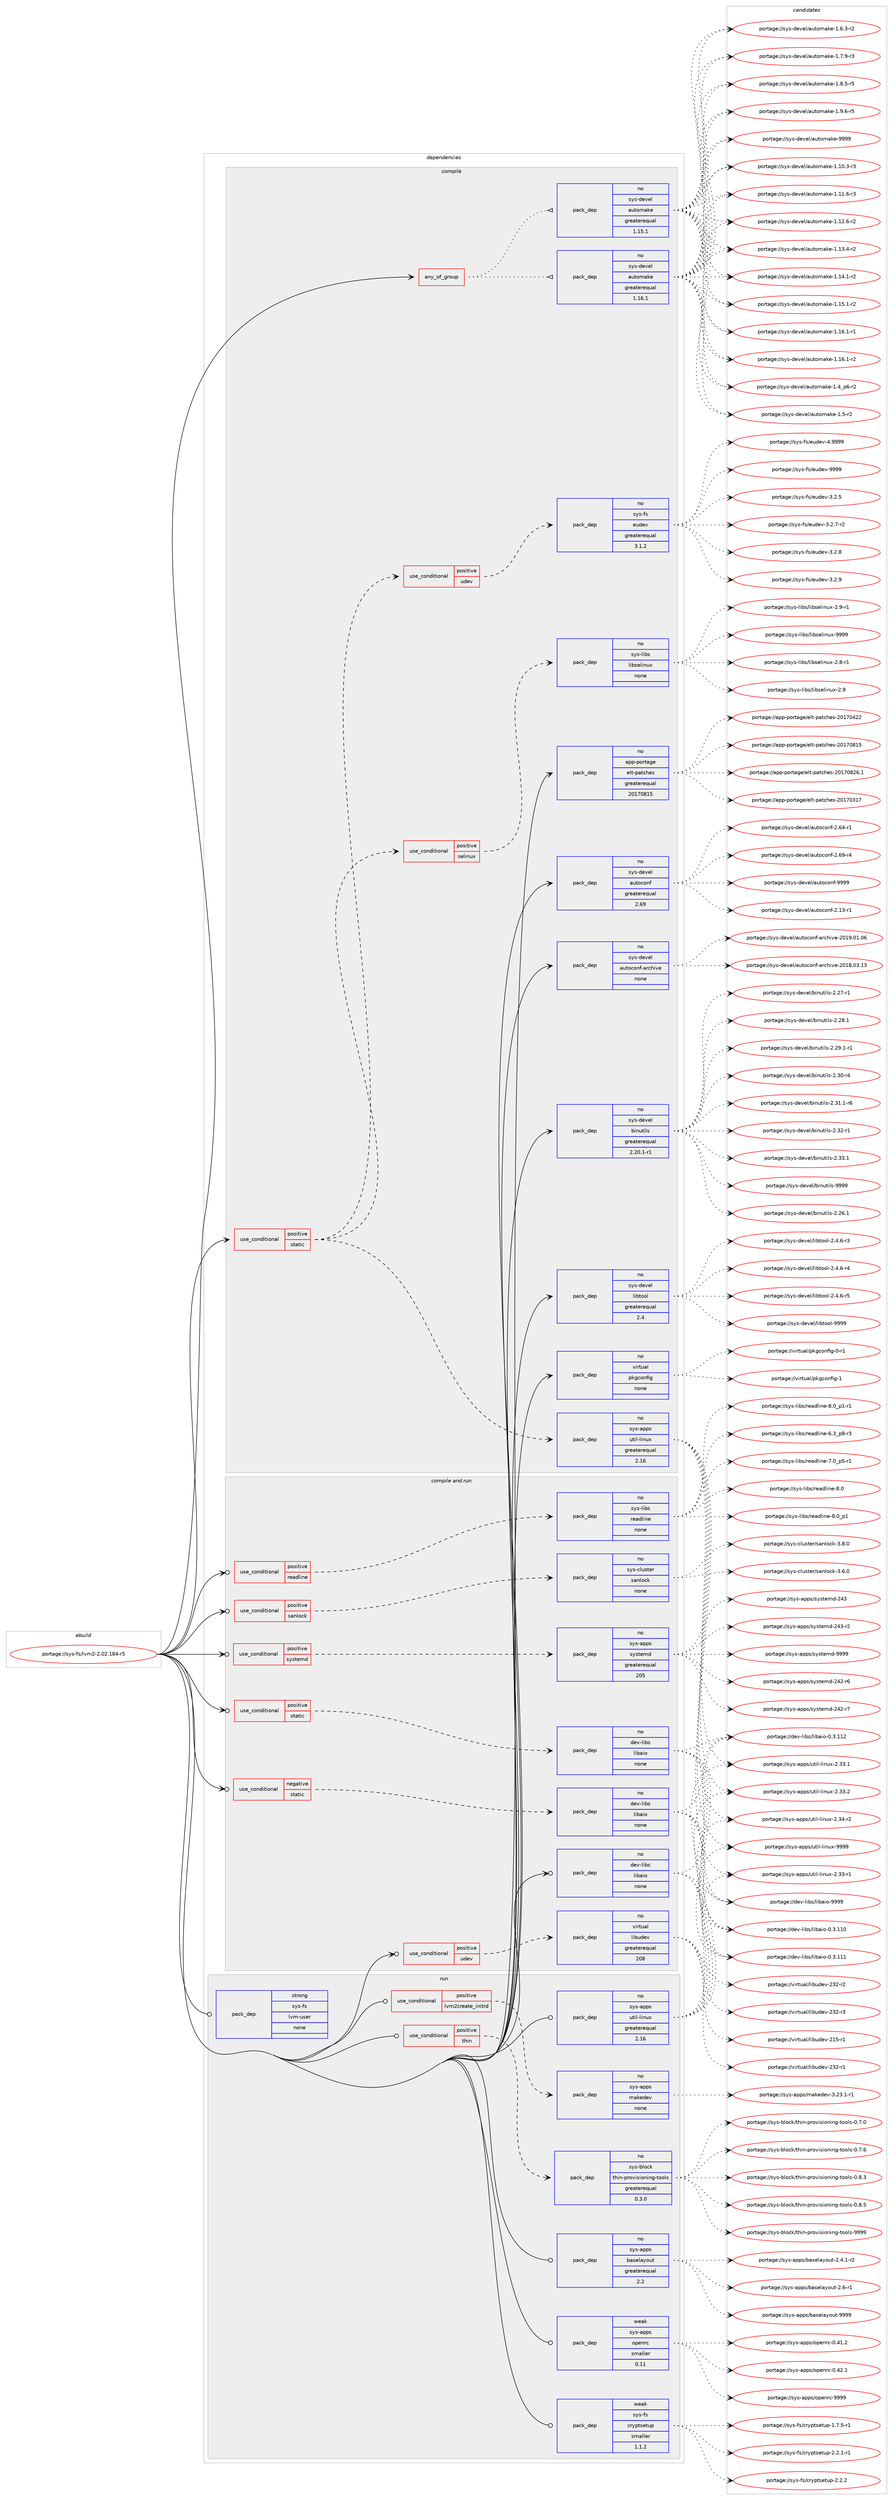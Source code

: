 digraph prolog {

# *************
# Graph options
# *************

newrank=true;
concentrate=true;
compound=true;
graph [rankdir=LR,fontname=Helvetica,fontsize=10,ranksep=1.5];#, ranksep=2.5, nodesep=0.2];
edge  [arrowhead=vee];
node  [fontname=Helvetica,fontsize=10];

# **********
# The ebuild
# **********

subgraph cluster_leftcol {
color=gray;
rank=same;
label=<<i>ebuild</i>>;
id [label="portage://sys-fs/lvm2-2.02.184-r5", color=red, width=4, href="../sys-fs/lvm2-2.02.184-r5.svg"];
}

# ****************
# The dependencies
# ****************

subgraph cluster_midcol {
color=gray;
label=<<i>dependencies</i>>;
subgraph cluster_compile {
fillcolor="#eeeeee";
style=filled;
label=<<i>compile</i>>;
subgraph any6903 {
dependency425785 [label=<<TABLE BORDER="0" CELLBORDER="1" CELLSPACING="0" CELLPADDING="4"><TR><TD CELLPADDING="10">any_of_group</TD></TR></TABLE>>, shape=none, color=red];subgraph pack315612 {
dependency425786 [label=<<TABLE BORDER="0" CELLBORDER="1" CELLSPACING="0" CELLPADDING="4" WIDTH="220"><TR><TD ROWSPAN="6" CELLPADDING="30">pack_dep</TD></TR><TR><TD WIDTH="110">no</TD></TR><TR><TD>sys-devel</TD></TR><TR><TD>automake</TD></TR><TR><TD>greaterequal</TD></TR><TR><TD>1.16.1</TD></TR></TABLE>>, shape=none, color=blue];
}
dependency425785:e -> dependency425786:w [weight=20,style="dotted",arrowhead="oinv"];
subgraph pack315613 {
dependency425787 [label=<<TABLE BORDER="0" CELLBORDER="1" CELLSPACING="0" CELLPADDING="4" WIDTH="220"><TR><TD ROWSPAN="6" CELLPADDING="30">pack_dep</TD></TR><TR><TD WIDTH="110">no</TD></TR><TR><TD>sys-devel</TD></TR><TR><TD>automake</TD></TR><TR><TD>greaterequal</TD></TR><TR><TD>1.15.1</TD></TR></TABLE>>, shape=none, color=blue];
}
dependency425785:e -> dependency425787:w [weight=20,style="dotted",arrowhead="oinv"];
}
id:e -> dependency425785:w [weight=20,style="solid",arrowhead="vee"];
subgraph cond103032 {
dependency425788 [label=<<TABLE BORDER="0" CELLBORDER="1" CELLSPACING="0" CELLPADDING="4"><TR><TD ROWSPAN="3" CELLPADDING="10">use_conditional</TD></TR><TR><TD>positive</TD></TR><TR><TD>static</TD></TR></TABLE>>, shape=none, color=red];
subgraph cond103033 {
dependency425789 [label=<<TABLE BORDER="0" CELLBORDER="1" CELLSPACING="0" CELLPADDING="4"><TR><TD ROWSPAN="3" CELLPADDING="10">use_conditional</TD></TR><TR><TD>positive</TD></TR><TR><TD>selinux</TD></TR></TABLE>>, shape=none, color=red];
subgraph pack315614 {
dependency425790 [label=<<TABLE BORDER="0" CELLBORDER="1" CELLSPACING="0" CELLPADDING="4" WIDTH="220"><TR><TD ROWSPAN="6" CELLPADDING="30">pack_dep</TD></TR><TR><TD WIDTH="110">no</TD></TR><TR><TD>sys-libs</TD></TR><TR><TD>libselinux</TD></TR><TR><TD>none</TD></TR><TR><TD></TD></TR></TABLE>>, shape=none, color=blue];
}
dependency425789:e -> dependency425790:w [weight=20,style="dashed",arrowhead="vee"];
}
dependency425788:e -> dependency425789:w [weight=20,style="dashed",arrowhead="vee"];
subgraph cond103034 {
dependency425791 [label=<<TABLE BORDER="0" CELLBORDER="1" CELLSPACING="0" CELLPADDING="4"><TR><TD ROWSPAN="3" CELLPADDING="10">use_conditional</TD></TR><TR><TD>positive</TD></TR><TR><TD>udev</TD></TR></TABLE>>, shape=none, color=red];
subgraph pack315615 {
dependency425792 [label=<<TABLE BORDER="0" CELLBORDER="1" CELLSPACING="0" CELLPADDING="4" WIDTH="220"><TR><TD ROWSPAN="6" CELLPADDING="30">pack_dep</TD></TR><TR><TD WIDTH="110">no</TD></TR><TR><TD>sys-fs</TD></TR><TR><TD>eudev</TD></TR><TR><TD>greaterequal</TD></TR><TR><TD>3.1.2</TD></TR></TABLE>>, shape=none, color=blue];
}
dependency425791:e -> dependency425792:w [weight=20,style="dashed",arrowhead="vee"];
}
dependency425788:e -> dependency425791:w [weight=20,style="dashed",arrowhead="vee"];
subgraph pack315616 {
dependency425793 [label=<<TABLE BORDER="0" CELLBORDER="1" CELLSPACING="0" CELLPADDING="4" WIDTH="220"><TR><TD ROWSPAN="6" CELLPADDING="30">pack_dep</TD></TR><TR><TD WIDTH="110">no</TD></TR><TR><TD>sys-apps</TD></TR><TR><TD>util-linux</TD></TR><TR><TD>greaterequal</TD></TR><TR><TD>2.16</TD></TR></TABLE>>, shape=none, color=blue];
}
dependency425788:e -> dependency425793:w [weight=20,style="dashed",arrowhead="vee"];
}
id:e -> dependency425788:w [weight=20,style="solid",arrowhead="vee"];
subgraph pack315617 {
dependency425794 [label=<<TABLE BORDER="0" CELLBORDER="1" CELLSPACING="0" CELLPADDING="4" WIDTH="220"><TR><TD ROWSPAN="6" CELLPADDING="30">pack_dep</TD></TR><TR><TD WIDTH="110">no</TD></TR><TR><TD>app-portage</TD></TR><TR><TD>elt-patches</TD></TR><TR><TD>greaterequal</TD></TR><TR><TD>20170815</TD></TR></TABLE>>, shape=none, color=blue];
}
id:e -> dependency425794:w [weight=20,style="solid",arrowhead="vee"];
subgraph pack315618 {
dependency425795 [label=<<TABLE BORDER="0" CELLBORDER="1" CELLSPACING="0" CELLPADDING="4" WIDTH="220"><TR><TD ROWSPAN="6" CELLPADDING="30">pack_dep</TD></TR><TR><TD WIDTH="110">no</TD></TR><TR><TD>sys-devel</TD></TR><TR><TD>autoconf</TD></TR><TR><TD>greaterequal</TD></TR><TR><TD>2.69</TD></TR></TABLE>>, shape=none, color=blue];
}
id:e -> dependency425795:w [weight=20,style="solid",arrowhead="vee"];
subgraph pack315619 {
dependency425796 [label=<<TABLE BORDER="0" CELLBORDER="1" CELLSPACING="0" CELLPADDING="4" WIDTH="220"><TR><TD ROWSPAN="6" CELLPADDING="30">pack_dep</TD></TR><TR><TD WIDTH="110">no</TD></TR><TR><TD>sys-devel</TD></TR><TR><TD>autoconf-archive</TD></TR><TR><TD>none</TD></TR><TR><TD></TD></TR></TABLE>>, shape=none, color=blue];
}
id:e -> dependency425796:w [weight=20,style="solid",arrowhead="vee"];
subgraph pack315620 {
dependency425797 [label=<<TABLE BORDER="0" CELLBORDER="1" CELLSPACING="0" CELLPADDING="4" WIDTH="220"><TR><TD ROWSPAN="6" CELLPADDING="30">pack_dep</TD></TR><TR><TD WIDTH="110">no</TD></TR><TR><TD>sys-devel</TD></TR><TR><TD>binutils</TD></TR><TR><TD>greaterequal</TD></TR><TR><TD>2.20.1-r1</TD></TR></TABLE>>, shape=none, color=blue];
}
id:e -> dependency425797:w [weight=20,style="solid",arrowhead="vee"];
subgraph pack315621 {
dependency425798 [label=<<TABLE BORDER="0" CELLBORDER="1" CELLSPACING="0" CELLPADDING="4" WIDTH="220"><TR><TD ROWSPAN="6" CELLPADDING="30">pack_dep</TD></TR><TR><TD WIDTH="110">no</TD></TR><TR><TD>sys-devel</TD></TR><TR><TD>libtool</TD></TR><TR><TD>greaterequal</TD></TR><TR><TD>2.4</TD></TR></TABLE>>, shape=none, color=blue];
}
id:e -> dependency425798:w [weight=20,style="solid",arrowhead="vee"];
subgraph pack315622 {
dependency425799 [label=<<TABLE BORDER="0" CELLBORDER="1" CELLSPACING="0" CELLPADDING="4" WIDTH="220"><TR><TD ROWSPAN="6" CELLPADDING="30">pack_dep</TD></TR><TR><TD WIDTH="110">no</TD></TR><TR><TD>virtual</TD></TR><TR><TD>pkgconfig</TD></TR><TR><TD>none</TD></TR><TR><TD></TD></TR></TABLE>>, shape=none, color=blue];
}
id:e -> dependency425799:w [weight=20,style="solid",arrowhead="vee"];
}
subgraph cluster_compileandrun {
fillcolor="#eeeeee";
style=filled;
label=<<i>compile and run</i>>;
subgraph cond103035 {
dependency425800 [label=<<TABLE BORDER="0" CELLBORDER="1" CELLSPACING="0" CELLPADDING="4"><TR><TD ROWSPAN="3" CELLPADDING="10">use_conditional</TD></TR><TR><TD>negative</TD></TR><TR><TD>static</TD></TR></TABLE>>, shape=none, color=red];
subgraph pack315623 {
dependency425801 [label=<<TABLE BORDER="0" CELLBORDER="1" CELLSPACING="0" CELLPADDING="4" WIDTH="220"><TR><TD ROWSPAN="6" CELLPADDING="30">pack_dep</TD></TR><TR><TD WIDTH="110">no</TD></TR><TR><TD>dev-libs</TD></TR><TR><TD>libaio</TD></TR><TR><TD>none</TD></TR><TR><TD></TD></TR></TABLE>>, shape=none, color=blue];
}
dependency425800:e -> dependency425801:w [weight=20,style="dashed",arrowhead="vee"];
}
id:e -> dependency425800:w [weight=20,style="solid",arrowhead="odotvee"];
subgraph cond103036 {
dependency425802 [label=<<TABLE BORDER="0" CELLBORDER="1" CELLSPACING="0" CELLPADDING="4"><TR><TD ROWSPAN="3" CELLPADDING="10">use_conditional</TD></TR><TR><TD>positive</TD></TR><TR><TD>readline</TD></TR></TABLE>>, shape=none, color=red];
subgraph pack315624 {
dependency425803 [label=<<TABLE BORDER="0" CELLBORDER="1" CELLSPACING="0" CELLPADDING="4" WIDTH="220"><TR><TD ROWSPAN="6" CELLPADDING="30">pack_dep</TD></TR><TR><TD WIDTH="110">no</TD></TR><TR><TD>sys-libs</TD></TR><TR><TD>readline</TD></TR><TR><TD>none</TD></TR><TR><TD></TD></TR></TABLE>>, shape=none, color=blue];
}
dependency425802:e -> dependency425803:w [weight=20,style="dashed",arrowhead="vee"];
}
id:e -> dependency425802:w [weight=20,style="solid",arrowhead="odotvee"];
subgraph cond103037 {
dependency425804 [label=<<TABLE BORDER="0" CELLBORDER="1" CELLSPACING="0" CELLPADDING="4"><TR><TD ROWSPAN="3" CELLPADDING="10">use_conditional</TD></TR><TR><TD>positive</TD></TR><TR><TD>sanlock</TD></TR></TABLE>>, shape=none, color=red];
subgraph pack315625 {
dependency425805 [label=<<TABLE BORDER="0" CELLBORDER="1" CELLSPACING="0" CELLPADDING="4" WIDTH="220"><TR><TD ROWSPAN="6" CELLPADDING="30">pack_dep</TD></TR><TR><TD WIDTH="110">no</TD></TR><TR><TD>sys-cluster</TD></TR><TR><TD>sanlock</TD></TR><TR><TD>none</TD></TR><TR><TD></TD></TR></TABLE>>, shape=none, color=blue];
}
dependency425804:e -> dependency425805:w [weight=20,style="dashed",arrowhead="vee"];
}
id:e -> dependency425804:w [weight=20,style="solid",arrowhead="odotvee"];
subgraph cond103038 {
dependency425806 [label=<<TABLE BORDER="0" CELLBORDER="1" CELLSPACING="0" CELLPADDING="4"><TR><TD ROWSPAN="3" CELLPADDING="10">use_conditional</TD></TR><TR><TD>positive</TD></TR><TR><TD>static</TD></TR></TABLE>>, shape=none, color=red];
subgraph pack315626 {
dependency425807 [label=<<TABLE BORDER="0" CELLBORDER="1" CELLSPACING="0" CELLPADDING="4" WIDTH="220"><TR><TD ROWSPAN="6" CELLPADDING="30">pack_dep</TD></TR><TR><TD WIDTH="110">no</TD></TR><TR><TD>dev-libs</TD></TR><TR><TD>libaio</TD></TR><TR><TD>none</TD></TR><TR><TD></TD></TR></TABLE>>, shape=none, color=blue];
}
dependency425806:e -> dependency425807:w [weight=20,style="dashed",arrowhead="vee"];
}
id:e -> dependency425806:w [weight=20,style="solid",arrowhead="odotvee"];
subgraph cond103039 {
dependency425808 [label=<<TABLE BORDER="0" CELLBORDER="1" CELLSPACING="0" CELLPADDING="4"><TR><TD ROWSPAN="3" CELLPADDING="10">use_conditional</TD></TR><TR><TD>positive</TD></TR><TR><TD>systemd</TD></TR></TABLE>>, shape=none, color=red];
subgraph pack315627 {
dependency425809 [label=<<TABLE BORDER="0" CELLBORDER="1" CELLSPACING="0" CELLPADDING="4" WIDTH="220"><TR><TD ROWSPAN="6" CELLPADDING="30">pack_dep</TD></TR><TR><TD WIDTH="110">no</TD></TR><TR><TD>sys-apps</TD></TR><TR><TD>systemd</TD></TR><TR><TD>greaterequal</TD></TR><TR><TD>205</TD></TR></TABLE>>, shape=none, color=blue];
}
dependency425808:e -> dependency425809:w [weight=20,style="dashed",arrowhead="vee"];
}
id:e -> dependency425808:w [weight=20,style="solid",arrowhead="odotvee"];
subgraph cond103040 {
dependency425810 [label=<<TABLE BORDER="0" CELLBORDER="1" CELLSPACING="0" CELLPADDING="4"><TR><TD ROWSPAN="3" CELLPADDING="10">use_conditional</TD></TR><TR><TD>positive</TD></TR><TR><TD>udev</TD></TR></TABLE>>, shape=none, color=red];
subgraph pack315628 {
dependency425811 [label=<<TABLE BORDER="0" CELLBORDER="1" CELLSPACING="0" CELLPADDING="4" WIDTH="220"><TR><TD ROWSPAN="6" CELLPADDING="30">pack_dep</TD></TR><TR><TD WIDTH="110">no</TD></TR><TR><TD>virtual</TD></TR><TR><TD>libudev</TD></TR><TR><TD>greaterequal</TD></TR><TR><TD>208</TD></TR></TABLE>>, shape=none, color=blue];
}
dependency425810:e -> dependency425811:w [weight=20,style="dashed",arrowhead="vee"];
}
id:e -> dependency425810:w [weight=20,style="solid",arrowhead="odotvee"];
subgraph pack315629 {
dependency425812 [label=<<TABLE BORDER="0" CELLBORDER="1" CELLSPACING="0" CELLPADDING="4" WIDTH="220"><TR><TD ROWSPAN="6" CELLPADDING="30">pack_dep</TD></TR><TR><TD WIDTH="110">no</TD></TR><TR><TD>dev-libs</TD></TR><TR><TD>libaio</TD></TR><TR><TD>none</TD></TR><TR><TD></TD></TR></TABLE>>, shape=none, color=blue];
}
id:e -> dependency425812:w [weight=20,style="solid",arrowhead="odotvee"];
}
subgraph cluster_run {
fillcolor="#eeeeee";
style=filled;
label=<<i>run</i>>;
subgraph cond103041 {
dependency425813 [label=<<TABLE BORDER="0" CELLBORDER="1" CELLSPACING="0" CELLPADDING="4"><TR><TD ROWSPAN="3" CELLPADDING="10">use_conditional</TD></TR><TR><TD>positive</TD></TR><TR><TD>lvm2create_initrd</TD></TR></TABLE>>, shape=none, color=red];
subgraph pack315630 {
dependency425814 [label=<<TABLE BORDER="0" CELLBORDER="1" CELLSPACING="0" CELLPADDING="4" WIDTH="220"><TR><TD ROWSPAN="6" CELLPADDING="30">pack_dep</TD></TR><TR><TD WIDTH="110">no</TD></TR><TR><TD>sys-apps</TD></TR><TR><TD>makedev</TD></TR><TR><TD>none</TD></TR><TR><TD></TD></TR></TABLE>>, shape=none, color=blue];
}
dependency425813:e -> dependency425814:w [weight=20,style="dashed",arrowhead="vee"];
}
id:e -> dependency425813:w [weight=20,style="solid",arrowhead="odot"];
subgraph cond103042 {
dependency425815 [label=<<TABLE BORDER="0" CELLBORDER="1" CELLSPACING="0" CELLPADDING="4"><TR><TD ROWSPAN="3" CELLPADDING="10">use_conditional</TD></TR><TR><TD>positive</TD></TR><TR><TD>thin</TD></TR></TABLE>>, shape=none, color=red];
subgraph pack315631 {
dependency425816 [label=<<TABLE BORDER="0" CELLBORDER="1" CELLSPACING="0" CELLPADDING="4" WIDTH="220"><TR><TD ROWSPAN="6" CELLPADDING="30">pack_dep</TD></TR><TR><TD WIDTH="110">no</TD></TR><TR><TD>sys-block</TD></TR><TR><TD>thin-provisioning-tools</TD></TR><TR><TD>greaterequal</TD></TR><TR><TD>0.3.0</TD></TR></TABLE>>, shape=none, color=blue];
}
dependency425815:e -> dependency425816:w [weight=20,style="dashed",arrowhead="vee"];
}
id:e -> dependency425815:w [weight=20,style="solid",arrowhead="odot"];
subgraph pack315632 {
dependency425817 [label=<<TABLE BORDER="0" CELLBORDER="1" CELLSPACING="0" CELLPADDING="4" WIDTH="220"><TR><TD ROWSPAN="6" CELLPADDING="30">pack_dep</TD></TR><TR><TD WIDTH="110">no</TD></TR><TR><TD>sys-apps</TD></TR><TR><TD>baselayout</TD></TR><TR><TD>greaterequal</TD></TR><TR><TD>2.2</TD></TR></TABLE>>, shape=none, color=blue];
}
id:e -> dependency425817:w [weight=20,style="solid",arrowhead="odot"];
subgraph pack315633 {
dependency425818 [label=<<TABLE BORDER="0" CELLBORDER="1" CELLSPACING="0" CELLPADDING="4" WIDTH="220"><TR><TD ROWSPAN="6" CELLPADDING="30">pack_dep</TD></TR><TR><TD WIDTH="110">no</TD></TR><TR><TD>sys-apps</TD></TR><TR><TD>util-linux</TD></TR><TR><TD>greaterequal</TD></TR><TR><TD>2.16</TD></TR></TABLE>>, shape=none, color=blue];
}
id:e -> dependency425818:w [weight=20,style="solid",arrowhead="odot"];
subgraph pack315634 {
dependency425819 [label=<<TABLE BORDER="0" CELLBORDER="1" CELLSPACING="0" CELLPADDING="4" WIDTH="220"><TR><TD ROWSPAN="6" CELLPADDING="30">pack_dep</TD></TR><TR><TD WIDTH="110">strong</TD></TR><TR><TD>sys-fs</TD></TR><TR><TD>lvm-user</TD></TR><TR><TD>none</TD></TR><TR><TD></TD></TR></TABLE>>, shape=none, color=blue];
}
id:e -> dependency425819:w [weight=20,style="solid",arrowhead="odot"];
subgraph pack315635 {
dependency425820 [label=<<TABLE BORDER="0" CELLBORDER="1" CELLSPACING="0" CELLPADDING="4" WIDTH="220"><TR><TD ROWSPAN="6" CELLPADDING="30">pack_dep</TD></TR><TR><TD WIDTH="110">weak</TD></TR><TR><TD>sys-apps</TD></TR><TR><TD>openrc</TD></TR><TR><TD>smaller</TD></TR><TR><TD>0.11</TD></TR></TABLE>>, shape=none, color=blue];
}
id:e -> dependency425820:w [weight=20,style="solid",arrowhead="odot"];
subgraph pack315636 {
dependency425821 [label=<<TABLE BORDER="0" CELLBORDER="1" CELLSPACING="0" CELLPADDING="4" WIDTH="220"><TR><TD ROWSPAN="6" CELLPADDING="30">pack_dep</TD></TR><TR><TD WIDTH="110">weak</TD></TR><TR><TD>sys-fs</TD></TR><TR><TD>cryptsetup</TD></TR><TR><TD>smaller</TD></TR><TR><TD>1.1.2</TD></TR></TABLE>>, shape=none, color=blue];
}
id:e -> dependency425821:w [weight=20,style="solid",arrowhead="odot"];
}
}

# **************
# The candidates
# **************

subgraph cluster_choices {
rank=same;
color=gray;
label=<<i>candidates</i>>;

subgraph choice315612 {
color=black;
nodesep=1;
choiceportage11512111545100101118101108479711711611110997107101454946494846514511451 [label="portage://sys-devel/automake-1.10.3-r3", color=red, width=4,href="../sys-devel/automake-1.10.3-r3.svg"];
choiceportage11512111545100101118101108479711711611110997107101454946494946544511451 [label="portage://sys-devel/automake-1.11.6-r3", color=red, width=4,href="../sys-devel/automake-1.11.6-r3.svg"];
choiceportage11512111545100101118101108479711711611110997107101454946495046544511450 [label="portage://sys-devel/automake-1.12.6-r2", color=red, width=4,href="../sys-devel/automake-1.12.6-r2.svg"];
choiceportage11512111545100101118101108479711711611110997107101454946495146524511450 [label="portage://sys-devel/automake-1.13.4-r2", color=red, width=4,href="../sys-devel/automake-1.13.4-r2.svg"];
choiceportage11512111545100101118101108479711711611110997107101454946495246494511450 [label="portage://sys-devel/automake-1.14.1-r2", color=red, width=4,href="../sys-devel/automake-1.14.1-r2.svg"];
choiceportage11512111545100101118101108479711711611110997107101454946495346494511450 [label="portage://sys-devel/automake-1.15.1-r2", color=red, width=4,href="../sys-devel/automake-1.15.1-r2.svg"];
choiceportage11512111545100101118101108479711711611110997107101454946495446494511449 [label="portage://sys-devel/automake-1.16.1-r1", color=red, width=4,href="../sys-devel/automake-1.16.1-r1.svg"];
choiceportage11512111545100101118101108479711711611110997107101454946495446494511450 [label="portage://sys-devel/automake-1.16.1-r2", color=red, width=4,href="../sys-devel/automake-1.16.1-r2.svg"];
choiceportage115121115451001011181011084797117116111109971071014549465295112544511450 [label="portage://sys-devel/automake-1.4_p6-r2", color=red, width=4,href="../sys-devel/automake-1.4_p6-r2.svg"];
choiceportage11512111545100101118101108479711711611110997107101454946534511450 [label="portage://sys-devel/automake-1.5-r2", color=red, width=4,href="../sys-devel/automake-1.5-r2.svg"];
choiceportage115121115451001011181011084797117116111109971071014549465446514511450 [label="portage://sys-devel/automake-1.6.3-r2", color=red, width=4,href="../sys-devel/automake-1.6.3-r2.svg"];
choiceportage115121115451001011181011084797117116111109971071014549465546574511451 [label="portage://sys-devel/automake-1.7.9-r3", color=red, width=4,href="../sys-devel/automake-1.7.9-r3.svg"];
choiceportage115121115451001011181011084797117116111109971071014549465646534511453 [label="portage://sys-devel/automake-1.8.5-r5", color=red, width=4,href="../sys-devel/automake-1.8.5-r5.svg"];
choiceportage115121115451001011181011084797117116111109971071014549465746544511453 [label="portage://sys-devel/automake-1.9.6-r5", color=red, width=4,href="../sys-devel/automake-1.9.6-r5.svg"];
choiceportage115121115451001011181011084797117116111109971071014557575757 [label="portage://sys-devel/automake-9999", color=red, width=4,href="../sys-devel/automake-9999.svg"];
dependency425786:e -> choiceportage11512111545100101118101108479711711611110997107101454946494846514511451:w [style=dotted,weight="100"];
dependency425786:e -> choiceportage11512111545100101118101108479711711611110997107101454946494946544511451:w [style=dotted,weight="100"];
dependency425786:e -> choiceportage11512111545100101118101108479711711611110997107101454946495046544511450:w [style=dotted,weight="100"];
dependency425786:e -> choiceportage11512111545100101118101108479711711611110997107101454946495146524511450:w [style=dotted,weight="100"];
dependency425786:e -> choiceportage11512111545100101118101108479711711611110997107101454946495246494511450:w [style=dotted,weight="100"];
dependency425786:e -> choiceportage11512111545100101118101108479711711611110997107101454946495346494511450:w [style=dotted,weight="100"];
dependency425786:e -> choiceportage11512111545100101118101108479711711611110997107101454946495446494511449:w [style=dotted,weight="100"];
dependency425786:e -> choiceportage11512111545100101118101108479711711611110997107101454946495446494511450:w [style=dotted,weight="100"];
dependency425786:e -> choiceportage115121115451001011181011084797117116111109971071014549465295112544511450:w [style=dotted,weight="100"];
dependency425786:e -> choiceportage11512111545100101118101108479711711611110997107101454946534511450:w [style=dotted,weight="100"];
dependency425786:e -> choiceportage115121115451001011181011084797117116111109971071014549465446514511450:w [style=dotted,weight="100"];
dependency425786:e -> choiceportage115121115451001011181011084797117116111109971071014549465546574511451:w [style=dotted,weight="100"];
dependency425786:e -> choiceportage115121115451001011181011084797117116111109971071014549465646534511453:w [style=dotted,weight="100"];
dependency425786:e -> choiceportage115121115451001011181011084797117116111109971071014549465746544511453:w [style=dotted,weight="100"];
dependency425786:e -> choiceportage115121115451001011181011084797117116111109971071014557575757:w [style=dotted,weight="100"];
}
subgraph choice315613 {
color=black;
nodesep=1;
choiceportage11512111545100101118101108479711711611110997107101454946494846514511451 [label="portage://sys-devel/automake-1.10.3-r3", color=red, width=4,href="../sys-devel/automake-1.10.3-r3.svg"];
choiceportage11512111545100101118101108479711711611110997107101454946494946544511451 [label="portage://sys-devel/automake-1.11.6-r3", color=red, width=4,href="../sys-devel/automake-1.11.6-r3.svg"];
choiceportage11512111545100101118101108479711711611110997107101454946495046544511450 [label="portage://sys-devel/automake-1.12.6-r2", color=red, width=4,href="../sys-devel/automake-1.12.6-r2.svg"];
choiceportage11512111545100101118101108479711711611110997107101454946495146524511450 [label="portage://sys-devel/automake-1.13.4-r2", color=red, width=4,href="../sys-devel/automake-1.13.4-r2.svg"];
choiceportage11512111545100101118101108479711711611110997107101454946495246494511450 [label="portage://sys-devel/automake-1.14.1-r2", color=red, width=4,href="../sys-devel/automake-1.14.1-r2.svg"];
choiceportage11512111545100101118101108479711711611110997107101454946495346494511450 [label="portage://sys-devel/automake-1.15.1-r2", color=red, width=4,href="../sys-devel/automake-1.15.1-r2.svg"];
choiceportage11512111545100101118101108479711711611110997107101454946495446494511449 [label="portage://sys-devel/automake-1.16.1-r1", color=red, width=4,href="../sys-devel/automake-1.16.1-r1.svg"];
choiceportage11512111545100101118101108479711711611110997107101454946495446494511450 [label="portage://sys-devel/automake-1.16.1-r2", color=red, width=4,href="../sys-devel/automake-1.16.1-r2.svg"];
choiceportage115121115451001011181011084797117116111109971071014549465295112544511450 [label="portage://sys-devel/automake-1.4_p6-r2", color=red, width=4,href="../sys-devel/automake-1.4_p6-r2.svg"];
choiceportage11512111545100101118101108479711711611110997107101454946534511450 [label="portage://sys-devel/automake-1.5-r2", color=red, width=4,href="../sys-devel/automake-1.5-r2.svg"];
choiceportage115121115451001011181011084797117116111109971071014549465446514511450 [label="portage://sys-devel/automake-1.6.3-r2", color=red, width=4,href="../sys-devel/automake-1.6.3-r2.svg"];
choiceportage115121115451001011181011084797117116111109971071014549465546574511451 [label="portage://sys-devel/automake-1.7.9-r3", color=red, width=4,href="../sys-devel/automake-1.7.9-r3.svg"];
choiceportage115121115451001011181011084797117116111109971071014549465646534511453 [label="portage://sys-devel/automake-1.8.5-r5", color=red, width=4,href="../sys-devel/automake-1.8.5-r5.svg"];
choiceportage115121115451001011181011084797117116111109971071014549465746544511453 [label="portage://sys-devel/automake-1.9.6-r5", color=red, width=4,href="../sys-devel/automake-1.9.6-r5.svg"];
choiceportage115121115451001011181011084797117116111109971071014557575757 [label="portage://sys-devel/automake-9999", color=red, width=4,href="../sys-devel/automake-9999.svg"];
dependency425787:e -> choiceportage11512111545100101118101108479711711611110997107101454946494846514511451:w [style=dotted,weight="100"];
dependency425787:e -> choiceportage11512111545100101118101108479711711611110997107101454946494946544511451:w [style=dotted,weight="100"];
dependency425787:e -> choiceportage11512111545100101118101108479711711611110997107101454946495046544511450:w [style=dotted,weight="100"];
dependency425787:e -> choiceportage11512111545100101118101108479711711611110997107101454946495146524511450:w [style=dotted,weight="100"];
dependency425787:e -> choiceportage11512111545100101118101108479711711611110997107101454946495246494511450:w [style=dotted,weight="100"];
dependency425787:e -> choiceportage11512111545100101118101108479711711611110997107101454946495346494511450:w [style=dotted,weight="100"];
dependency425787:e -> choiceportage11512111545100101118101108479711711611110997107101454946495446494511449:w [style=dotted,weight="100"];
dependency425787:e -> choiceportage11512111545100101118101108479711711611110997107101454946495446494511450:w [style=dotted,weight="100"];
dependency425787:e -> choiceportage115121115451001011181011084797117116111109971071014549465295112544511450:w [style=dotted,weight="100"];
dependency425787:e -> choiceportage11512111545100101118101108479711711611110997107101454946534511450:w [style=dotted,weight="100"];
dependency425787:e -> choiceportage115121115451001011181011084797117116111109971071014549465446514511450:w [style=dotted,weight="100"];
dependency425787:e -> choiceportage115121115451001011181011084797117116111109971071014549465546574511451:w [style=dotted,weight="100"];
dependency425787:e -> choiceportage115121115451001011181011084797117116111109971071014549465646534511453:w [style=dotted,weight="100"];
dependency425787:e -> choiceportage115121115451001011181011084797117116111109971071014549465746544511453:w [style=dotted,weight="100"];
dependency425787:e -> choiceportage115121115451001011181011084797117116111109971071014557575757:w [style=dotted,weight="100"];
}
subgraph choice315614 {
color=black;
nodesep=1;
choiceportage11512111545108105981154710810598115101108105110117120455046564511449 [label="portage://sys-libs/libselinux-2.8-r1", color=red, width=4,href="../sys-libs/libselinux-2.8-r1.svg"];
choiceportage1151211154510810598115471081059811510110810511011712045504657 [label="portage://sys-libs/libselinux-2.9", color=red, width=4,href="../sys-libs/libselinux-2.9.svg"];
choiceportage11512111545108105981154710810598115101108105110117120455046574511449 [label="portage://sys-libs/libselinux-2.9-r1", color=red, width=4,href="../sys-libs/libselinux-2.9-r1.svg"];
choiceportage115121115451081059811547108105981151011081051101171204557575757 [label="portage://sys-libs/libselinux-9999", color=red, width=4,href="../sys-libs/libselinux-9999.svg"];
dependency425790:e -> choiceportage11512111545108105981154710810598115101108105110117120455046564511449:w [style=dotted,weight="100"];
dependency425790:e -> choiceportage1151211154510810598115471081059811510110810511011712045504657:w [style=dotted,weight="100"];
dependency425790:e -> choiceportage11512111545108105981154710810598115101108105110117120455046574511449:w [style=dotted,weight="100"];
dependency425790:e -> choiceportage115121115451081059811547108105981151011081051101171204557575757:w [style=dotted,weight="100"];
}
subgraph choice315615 {
color=black;
nodesep=1;
choiceportage1151211154510211547101117100101118455146504653 [label="portage://sys-fs/eudev-3.2.5", color=red, width=4,href="../sys-fs/eudev-3.2.5.svg"];
choiceportage11512111545102115471011171001011184551465046554511450 [label="portage://sys-fs/eudev-3.2.7-r2", color=red, width=4,href="../sys-fs/eudev-3.2.7-r2.svg"];
choiceportage1151211154510211547101117100101118455146504656 [label="portage://sys-fs/eudev-3.2.8", color=red, width=4,href="../sys-fs/eudev-3.2.8.svg"];
choiceportage1151211154510211547101117100101118455146504657 [label="portage://sys-fs/eudev-3.2.9", color=red, width=4,href="../sys-fs/eudev-3.2.9.svg"];
choiceportage115121115451021154710111710010111845524657575757 [label="portage://sys-fs/eudev-4.9999", color=red, width=4,href="../sys-fs/eudev-4.9999.svg"];
choiceportage11512111545102115471011171001011184557575757 [label="portage://sys-fs/eudev-9999", color=red, width=4,href="../sys-fs/eudev-9999.svg"];
dependency425792:e -> choiceportage1151211154510211547101117100101118455146504653:w [style=dotted,weight="100"];
dependency425792:e -> choiceportage11512111545102115471011171001011184551465046554511450:w [style=dotted,weight="100"];
dependency425792:e -> choiceportage1151211154510211547101117100101118455146504656:w [style=dotted,weight="100"];
dependency425792:e -> choiceportage1151211154510211547101117100101118455146504657:w [style=dotted,weight="100"];
dependency425792:e -> choiceportage115121115451021154710111710010111845524657575757:w [style=dotted,weight="100"];
dependency425792:e -> choiceportage11512111545102115471011171001011184557575757:w [style=dotted,weight="100"];
}
subgraph choice315616 {
color=black;
nodesep=1;
choiceportage1151211154597112112115471171161051084510810511011712045504651514511449 [label="portage://sys-apps/util-linux-2.33-r1", color=red, width=4,href="../sys-apps/util-linux-2.33-r1.svg"];
choiceportage1151211154597112112115471171161051084510810511011712045504651514649 [label="portage://sys-apps/util-linux-2.33.1", color=red, width=4,href="../sys-apps/util-linux-2.33.1.svg"];
choiceportage1151211154597112112115471171161051084510810511011712045504651514650 [label="portage://sys-apps/util-linux-2.33.2", color=red, width=4,href="../sys-apps/util-linux-2.33.2.svg"];
choiceportage1151211154597112112115471171161051084510810511011712045504651524511450 [label="portage://sys-apps/util-linux-2.34-r2", color=red, width=4,href="../sys-apps/util-linux-2.34-r2.svg"];
choiceportage115121115459711211211547117116105108451081051101171204557575757 [label="portage://sys-apps/util-linux-9999", color=red, width=4,href="../sys-apps/util-linux-9999.svg"];
dependency425793:e -> choiceportage1151211154597112112115471171161051084510810511011712045504651514511449:w [style=dotted,weight="100"];
dependency425793:e -> choiceportage1151211154597112112115471171161051084510810511011712045504651514649:w [style=dotted,weight="100"];
dependency425793:e -> choiceportage1151211154597112112115471171161051084510810511011712045504651514650:w [style=dotted,weight="100"];
dependency425793:e -> choiceportage1151211154597112112115471171161051084510810511011712045504651524511450:w [style=dotted,weight="100"];
dependency425793:e -> choiceportage115121115459711211211547117116105108451081051101171204557575757:w [style=dotted,weight="100"];
}
subgraph choice315617 {
color=black;
nodesep=1;
choiceportage97112112451121111141169710310147101108116451129711699104101115455048495548514955 [label="portage://app-portage/elt-patches-20170317", color=red, width=4,href="../app-portage/elt-patches-20170317.svg"];
choiceportage97112112451121111141169710310147101108116451129711699104101115455048495548525050 [label="portage://app-portage/elt-patches-20170422", color=red, width=4,href="../app-portage/elt-patches-20170422.svg"];
choiceportage97112112451121111141169710310147101108116451129711699104101115455048495548564953 [label="portage://app-portage/elt-patches-20170815", color=red, width=4,href="../app-portage/elt-patches-20170815.svg"];
choiceportage971121124511211111411697103101471011081164511297116991041011154550484955485650544649 [label="portage://app-portage/elt-patches-20170826.1", color=red, width=4,href="../app-portage/elt-patches-20170826.1.svg"];
dependency425794:e -> choiceportage97112112451121111141169710310147101108116451129711699104101115455048495548514955:w [style=dotted,weight="100"];
dependency425794:e -> choiceportage97112112451121111141169710310147101108116451129711699104101115455048495548525050:w [style=dotted,weight="100"];
dependency425794:e -> choiceportage97112112451121111141169710310147101108116451129711699104101115455048495548564953:w [style=dotted,weight="100"];
dependency425794:e -> choiceportage971121124511211111411697103101471011081164511297116991041011154550484955485650544649:w [style=dotted,weight="100"];
}
subgraph choice315618 {
color=black;
nodesep=1;
choiceportage1151211154510010111810110847971171161119911111010245504649514511449 [label="portage://sys-devel/autoconf-2.13-r1", color=red, width=4,href="../sys-devel/autoconf-2.13-r1.svg"];
choiceportage1151211154510010111810110847971171161119911111010245504654524511449 [label="portage://sys-devel/autoconf-2.64-r1", color=red, width=4,href="../sys-devel/autoconf-2.64-r1.svg"];
choiceportage1151211154510010111810110847971171161119911111010245504654574511452 [label="portage://sys-devel/autoconf-2.69-r4", color=red, width=4,href="../sys-devel/autoconf-2.69-r4.svg"];
choiceportage115121115451001011181011084797117116111991111101024557575757 [label="portage://sys-devel/autoconf-9999", color=red, width=4,href="../sys-devel/autoconf-9999.svg"];
dependency425795:e -> choiceportage1151211154510010111810110847971171161119911111010245504649514511449:w [style=dotted,weight="100"];
dependency425795:e -> choiceportage1151211154510010111810110847971171161119911111010245504654524511449:w [style=dotted,weight="100"];
dependency425795:e -> choiceportage1151211154510010111810110847971171161119911111010245504654574511452:w [style=dotted,weight="100"];
dependency425795:e -> choiceportage115121115451001011181011084797117116111991111101024557575757:w [style=dotted,weight="100"];
}
subgraph choice315619 {
color=black;
nodesep=1;
choiceportage115121115451001011181011084797117116111991111101024597114991041051181014550484956464851464951 [label="portage://sys-devel/autoconf-archive-2018.03.13", color=red, width=4,href="../sys-devel/autoconf-archive-2018.03.13.svg"];
choiceportage115121115451001011181011084797117116111991111101024597114991041051181014550484957464849464854 [label="portage://sys-devel/autoconf-archive-2019.01.06", color=red, width=4,href="../sys-devel/autoconf-archive-2019.01.06.svg"];
dependency425796:e -> choiceportage115121115451001011181011084797117116111991111101024597114991041051181014550484956464851464951:w [style=dotted,weight="100"];
dependency425796:e -> choiceportage115121115451001011181011084797117116111991111101024597114991041051181014550484957464849464854:w [style=dotted,weight="100"];
}
subgraph choice315620 {
color=black;
nodesep=1;
choiceportage11512111545100101118101108479810511011711610510811545504650544649 [label="portage://sys-devel/binutils-2.26.1", color=red, width=4,href="../sys-devel/binutils-2.26.1.svg"];
choiceportage11512111545100101118101108479810511011711610510811545504650554511449 [label="portage://sys-devel/binutils-2.27-r1", color=red, width=4,href="../sys-devel/binutils-2.27-r1.svg"];
choiceportage11512111545100101118101108479810511011711610510811545504650564649 [label="portage://sys-devel/binutils-2.28.1", color=red, width=4,href="../sys-devel/binutils-2.28.1.svg"];
choiceportage115121115451001011181011084798105110117116105108115455046505746494511449 [label="portage://sys-devel/binutils-2.29.1-r1", color=red, width=4,href="../sys-devel/binutils-2.29.1-r1.svg"];
choiceportage11512111545100101118101108479810511011711610510811545504651484511452 [label="portage://sys-devel/binutils-2.30-r4", color=red, width=4,href="../sys-devel/binutils-2.30-r4.svg"];
choiceportage115121115451001011181011084798105110117116105108115455046514946494511454 [label="portage://sys-devel/binutils-2.31.1-r6", color=red, width=4,href="../sys-devel/binutils-2.31.1-r6.svg"];
choiceportage11512111545100101118101108479810511011711610510811545504651504511449 [label="portage://sys-devel/binutils-2.32-r1", color=red, width=4,href="../sys-devel/binutils-2.32-r1.svg"];
choiceportage11512111545100101118101108479810511011711610510811545504651514649 [label="portage://sys-devel/binutils-2.33.1", color=red, width=4,href="../sys-devel/binutils-2.33.1.svg"];
choiceportage1151211154510010111810110847981051101171161051081154557575757 [label="portage://sys-devel/binutils-9999", color=red, width=4,href="../sys-devel/binutils-9999.svg"];
dependency425797:e -> choiceportage11512111545100101118101108479810511011711610510811545504650544649:w [style=dotted,weight="100"];
dependency425797:e -> choiceportage11512111545100101118101108479810511011711610510811545504650554511449:w [style=dotted,weight="100"];
dependency425797:e -> choiceportage11512111545100101118101108479810511011711610510811545504650564649:w [style=dotted,weight="100"];
dependency425797:e -> choiceportage115121115451001011181011084798105110117116105108115455046505746494511449:w [style=dotted,weight="100"];
dependency425797:e -> choiceportage11512111545100101118101108479810511011711610510811545504651484511452:w [style=dotted,weight="100"];
dependency425797:e -> choiceportage115121115451001011181011084798105110117116105108115455046514946494511454:w [style=dotted,weight="100"];
dependency425797:e -> choiceportage11512111545100101118101108479810511011711610510811545504651504511449:w [style=dotted,weight="100"];
dependency425797:e -> choiceportage11512111545100101118101108479810511011711610510811545504651514649:w [style=dotted,weight="100"];
dependency425797:e -> choiceportage1151211154510010111810110847981051101171161051081154557575757:w [style=dotted,weight="100"];
}
subgraph choice315621 {
color=black;
nodesep=1;
choiceportage1151211154510010111810110847108105981161111111084550465246544511451 [label="portage://sys-devel/libtool-2.4.6-r3", color=red, width=4,href="../sys-devel/libtool-2.4.6-r3.svg"];
choiceportage1151211154510010111810110847108105981161111111084550465246544511452 [label="portage://sys-devel/libtool-2.4.6-r4", color=red, width=4,href="../sys-devel/libtool-2.4.6-r4.svg"];
choiceportage1151211154510010111810110847108105981161111111084550465246544511453 [label="portage://sys-devel/libtool-2.4.6-r5", color=red, width=4,href="../sys-devel/libtool-2.4.6-r5.svg"];
choiceportage1151211154510010111810110847108105981161111111084557575757 [label="portage://sys-devel/libtool-9999", color=red, width=4,href="../sys-devel/libtool-9999.svg"];
dependency425798:e -> choiceportage1151211154510010111810110847108105981161111111084550465246544511451:w [style=dotted,weight="100"];
dependency425798:e -> choiceportage1151211154510010111810110847108105981161111111084550465246544511452:w [style=dotted,weight="100"];
dependency425798:e -> choiceportage1151211154510010111810110847108105981161111111084550465246544511453:w [style=dotted,weight="100"];
dependency425798:e -> choiceportage1151211154510010111810110847108105981161111111084557575757:w [style=dotted,weight="100"];
}
subgraph choice315622 {
color=black;
nodesep=1;
choiceportage11810511411611797108471121071039911111010210510345484511449 [label="portage://virtual/pkgconfig-0-r1", color=red, width=4,href="../virtual/pkgconfig-0-r1.svg"];
choiceportage1181051141161179710847112107103991111101021051034549 [label="portage://virtual/pkgconfig-1", color=red, width=4,href="../virtual/pkgconfig-1.svg"];
dependency425799:e -> choiceportage11810511411611797108471121071039911111010210510345484511449:w [style=dotted,weight="100"];
dependency425799:e -> choiceportage1181051141161179710847112107103991111101021051034549:w [style=dotted,weight="100"];
}
subgraph choice315623 {
color=black;
nodesep=1;
choiceportage10010111845108105981154710810598971051114548465146494948 [label="portage://dev-libs/libaio-0.3.110", color=red, width=4,href="../dev-libs/libaio-0.3.110.svg"];
choiceportage10010111845108105981154710810598971051114548465146494949 [label="portage://dev-libs/libaio-0.3.111", color=red, width=4,href="../dev-libs/libaio-0.3.111.svg"];
choiceportage10010111845108105981154710810598971051114548465146494950 [label="portage://dev-libs/libaio-0.3.112", color=red, width=4,href="../dev-libs/libaio-0.3.112.svg"];
choiceportage10010111845108105981154710810598971051114557575757 [label="portage://dev-libs/libaio-9999", color=red, width=4,href="../dev-libs/libaio-9999.svg"];
dependency425801:e -> choiceportage10010111845108105981154710810598971051114548465146494948:w [style=dotted,weight="100"];
dependency425801:e -> choiceportage10010111845108105981154710810598971051114548465146494949:w [style=dotted,weight="100"];
dependency425801:e -> choiceportage10010111845108105981154710810598971051114548465146494950:w [style=dotted,weight="100"];
dependency425801:e -> choiceportage10010111845108105981154710810598971051114557575757:w [style=dotted,weight="100"];
}
subgraph choice315624 {
color=black;
nodesep=1;
choiceportage115121115451081059811547114101971001081051101014554465195112564511451 [label="portage://sys-libs/readline-6.3_p8-r3", color=red, width=4,href="../sys-libs/readline-6.3_p8-r3.svg"];
choiceportage115121115451081059811547114101971001081051101014555464895112534511449 [label="portage://sys-libs/readline-7.0_p5-r1", color=red, width=4,href="../sys-libs/readline-7.0_p5-r1.svg"];
choiceportage1151211154510810598115471141019710010810511010145564648 [label="portage://sys-libs/readline-8.0", color=red, width=4,href="../sys-libs/readline-8.0.svg"];
choiceportage11512111545108105981154711410197100108105110101455646489511249 [label="portage://sys-libs/readline-8.0_p1", color=red, width=4,href="../sys-libs/readline-8.0_p1.svg"];
choiceportage115121115451081059811547114101971001081051101014556464895112494511449 [label="portage://sys-libs/readline-8.0_p1-r1", color=red, width=4,href="../sys-libs/readline-8.0_p1-r1.svg"];
dependency425803:e -> choiceportage115121115451081059811547114101971001081051101014554465195112564511451:w [style=dotted,weight="100"];
dependency425803:e -> choiceportage115121115451081059811547114101971001081051101014555464895112534511449:w [style=dotted,weight="100"];
dependency425803:e -> choiceportage1151211154510810598115471141019710010810511010145564648:w [style=dotted,weight="100"];
dependency425803:e -> choiceportage11512111545108105981154711410197100108105110101455646489511249:w [style=dotted,weight="100"];
dependency425803:e -> choiceportage115121115451081059811547114101971001081051101014556464895112494511449:w [style=dotted,weight="100"];
}
subgraph choice315625 {
color=black;
nodesep=1;
choiceportage1151211154599108117115116101114471159711010811199107455146544648 [label="portage://sys-cluster/sanlock-3.6.0", color=red, width=4,href="../sys-cluster/sanlock-3.6.0.svg"];
choiceportage1151211154599108117115116101114471159711010811199107455146564648 [label="portage://sys-cluster/sanlock-3.8.0", color=red, width=4,href="../sys-cluster/sanlock-3.8.0.svg"];
dependency425805:e -> choiceportage1151211154599108117115116101114471159711010811199107455146544648:w [style=dotted,weight="100"];
dependency425805:e -> choiceportage1151211154599108117115116101114471159711010811199107455146564648:w [style=dotted,weight="100"];
}
subgraph choice315626 {
color=black;
nodesep=1;
choiceportage10010111845108105981154710810598971051114548465146494948 [label="portage://dev-libs/libaio-0.3.110", color=red, width=4,href="../dev-libs/libaio-0.3.110.svg"];
choiceportage10010111845108105981154710810598971051114548465146494949 [label="portage://dev-libs/libaio-0.3.111", color=red, width=4,href="../dev-libs/libaio-0.3.111.svg"];
choiceportage10010111845108105981154710810598971051114548465146494950 [label="portage://dev-libs/libaio-0.3.112", color=red, width=4,href="../dev-libs/libaio-0.3.112.svg"];
choiceportage10010111845108105981154710810598971051114557575757 [label="portage://dev-libs/libaio-9999", color=red, width=4,href="../dev-libs/libaio-9999.svg"];
dependency425807:e -> choiceportage10010111845108105981154710810598971051114548465146494948:w [style=dotted,weight="100"];
dependency425807:e -> choiceportage10010111845108105981154710810598971051114548465146494949:w [style=dotted,weight="100"];
dependency425807:e -> choiceportage10010111845108105981154710810598971051114548465146494950:w [style=dotted,weight="100"];
dependency425807:e -> choiceportage10010111845108105981154710810598971051114557575757:w [style=dotted,weight="100"];
}
subgraph choice315627 {
color=black;
nodesep=1;
choiceportage115121115459711211211547115121115116101109100455052504511454 [label="portage://sys-apps/systemd-242-r6", color=red, width=4,href="../sys-apps/systemd-242-r6.svg"];
choiceportage115121115459711211211547115121115116101109100455052504511455 [label="portage://sys-apps/systemd-242-r7", color=red, width=4,href="../sys-apps/systemd-242-r7.svg"];
choiceportage11512111545971121121154711512111511610110910045505251 [label="portage://sys-apps/systemd-243", color=red, width=4,href="../sys-apps/systemd-243.svg"];
choiceportage115121115459711211211547115121115116101109100455052514511450 [label="portage://sys-apps/systemd-243-r2", color=red, width=4,href="../sys-apps/systemd-243-r2.svg"];
choiceportage1151211154597112112115471151211151161011091004557575757 [label="portage://sys-apps/systemd-9999", color=red, width=4,href="../sys-apps/systemd-9999.svg"];
dependency425809:e -> choiceportage115121115459711211211547115121115116101109100455052504511454:w [style=dotted,weight="100"];
dependency425809:e -> choiceportage115121115459711211211547115121115116101109100455052504511455:w [style=dotted,weight="100"];
dependency425809:e -> choiceportage11512111545971121121154711512111511610110910045505251:w [style=dotted,weight="100"];
dependency425809:e -> choiceportage115121115459711211211547115121115116101109100455052514511450:w [style=dotted,weight="100"];
dependency425809:e -> choiceportage1151211154597112112115471151211151161011091004557575757:w [style=dotted,weight="100"];
}
subgraph choice315628 {
color=black;
nodesep=1;
choiceportage118105114116117971084710810598117100101118455049534511449 [label="portage://virtual/libudev-215-r1", color=red, width=4,href="../virtual/libudev-215-r1.svg"];
choiceportage118105114116117971084710810598117100101118455051504511449 [label="portage://virtual/libudev-232-r1", color=red, width=4,href="../virtual/libudev-232-r1.svg"];
choiceportage118105114116117971084710810598117100101118455051504511450 [label="portage://virtual/libudev-232-r2", color=red, width=4,href="../virtual/libudev-232-r2.svg"];
choiceportage118105114116117971084710810598117100101118455051504511451 [label="portage://virtual/libudev-232-r3", color=red, width=4,href="../virtual/libudev-232-r3.svg"];
dependency425811:e -> choiceportage118105114116117971084710810598117100101118455049534511449:w [style=dotted,weight="100"];
dependency425811:e -> choiceportage118105114116117971084710810598117100101118455051504511449:w [style=dotted,weight="100"];
dependency425811:e -> choiceportage118105114116117971084710810598117100101118455051504511450:w [style=dotted,weight="100"];
dependency425811:e -> choiceportage118105114116117971084710810598117100101118455051504511451:w [style=dotted,weight="100"];
}
subgraph choice315629 {
color=black;
nodesep=1;
choiceportage10010111845108105981154710810598971051114548465146494948 [label="portage://dev-libs/libaio-0.3.110", color=red, width=4,href="../dev-libs/libaio-0.3.110.svg"];
choiceportage10010111845108105981154710810598971051114548465146494949 [label="portage://dev-libs/libaio-0.3.111", color=red, width=4,href="../dev-libs/libaio-0.3.111.svg"];
choiceportage10010111845108105981154710810598971051114548465146494950 [label="portage://dev-libs/libaio-0.3.112", color=red, width=4,href="../dev-libs/libaio-0.3.112.svg"];
choiceportage10010111845108105981154710810598971051114557575757 [label="portage://dev-libs/libaio-9999", color=red, width=4,href="../dev-libs/libaio-9999.svg"];
dependency425812:e -> choiceportage10010111845108105981154710810598971051114548465146494948:w [style=dotted,weight="100"];
dependency425812:e -> choiceportage10010111845108105981154710810598971051114548465146494949:w [style=dotted,weight="100"];
dependency425812:e -> choiceportage10010111845108105981154710810598971051114548465146494950:w [style=dotted,weight="100"];
dependency425812:e -> choiceportage10010111845108105981154710810598971051114557575757:w [style=dotted,weight="100"];
}
subgraph choice315630 {
color=black;
nodesep=1;
choiceportage11512111545971121121154710997107101100101118455146505146494511449 [label="portage://sys-apps/makedev-3.23.1-r1", color=red, width=4,href="../sys-apps/makedev-3.23.1-r1.svg"];
dependency425814:e -> choiceportage11512111545971121121154710997107101100101118455146505146494511449:w [style=dotted,weight="100"];
}
subgraph choice315631 {
color=black;
nodesep=1;
choiceportage115121115459810811199107471161041051104511211411111810511510511111010511010345116111111108115454846554648 [label="portage://sys-block/thin-provisioning-tools-0.7.0", color=red, width=4,href="../sys-block/thin-provisioning-tools-0.7.0.svg"];
choiceportage115121115459810811199107471161041051104511211411111810511510511111010511010345116111111108115454846554654 [label="portage://sys-block/thin-provisioning-tools-0.7.6", color=red, width=4,href="../sys-block/thin-provisioning-tools-0.7.6.svg"];
choiceportage115121115459810811199107471161041051104511211411111810511510511111010511010345116111111108115454846564651 [label="portage://sys-block/thin-provisioning-tools-0.8.3", color=red, width=4,href="../sys-block/thin-provisioning-tools-0.8.3.svg"];
choiceportage115121115459810811199107471161041051104511211411111810511510511111010511010345116111111108115454846564653 [label="portage://sys-block/thin-provisioning-tools-0.8.5", color=red, width=4,href="../sys-block/thin-provisioning-tools-0.8.5.svg"];
choiceportage1151211154598108111991074711610410511045112114111118105115105111110105110103451161111111081154557575757 [label="portage://sys-block/thin-provisioning-tools-9999", color=red, width=4,href="../sys-block/thin-provisioning-tools-9999.svg"];
dependency425816:e -> choiceportage115121115459810811199107471161041051104511211411111810511510511111010511010345116111111108115454846554648:w [style=dotted,weight="100"];
dependency425816:e -> choiceportage115121115459810811199107471161041051104511211411111810511510511111010511010345116111111108115454846554654:w [style=dotted,weight="100"];
dependency425816:e -> choiceportage115121115459810811199107471161041051104511211411111810511510511111010511010345116111111108115454846564651:w [style=dotted,weight="100"];
dependency425816:e -> choiceportage115121115459810811199107471161041051104511211411111810511510511111010511010345116111111108115454846564653:w [style=dotted,weight="100"];
dependency425816:e -> choiceportage1151211154598108111991074711610410511045112114111118105115105111110105110103451161111111081154557575757:w [style=dotted,weight="100"];
}
subgraph choice315632 {
color=black;
nodesep=1;
choiceportage1151211154597112112115479897115101108971211111171164550465246494511450 [label="portage://sys-apps/baselayout-2.4.1-r2", color=red, width=4,href="../sys-apps/baselayout-2.4.1-r2.svg"];
choiceportage115121115459711211211547989711510110897121111117116455046544511449 [label="portage://sys-apps/baselayout-2.6-r1", color=red, width=4,href="../sys-apps/baselayout-2.6-r1.svg"];
choiceportage1151211154597112112115479897115101108971211111171164557575757 [label="portage://sys-apps/baselayout-9999", color=red, width=4,href="../sys-apps/baselayout-9999.svg"];
dependency425817:e -> choiceportage1151211154597112112115479897115101108971211111171164550465246494511450:w [style=dotted,weight="100"];
dependency425817:e -> choiceportage115121115459711211211547989711510110897121111117116455046544511449:w [style=dotted,weight="100"];
dependency425817:e -> choiceportage1151211154597112112115479897115101108971211111171164557575757:w [style=dotted,weight="100"];
}
subgraph choice315633 {
color=black;
nodesep=1;
choiceportage1151211154597112112115471171161051084510810511011712045504651514511449 [label="portage://sys-apps/util-linux-2.33-r1", color=red, width=4,href="../sys-apps/util-linux-2.33-r1.svg"];
choiceportage1151211154597112112115471171161051084510810511011712045504651514649 [label="portage://sys-apps/util-linux-2.33.1", color=red, width=4,href="../sys-apps/util-linux-2.33.1.svg"];
choiceportage1151211154597112112115471171161051084510810511011712045504651514650 [label="portage://sys-apps/util-linux-2.33.2", color=red, width=4,href="../sys-apps/util-linux-2.33.2.svg"];
choiceportage1151211154597112112115471171161051084510810511011712045504651524511450 [label="portage://sys-apps/util-linux-2.34-r2", color=red, width=4,href="../sys-apps/util-linux-2.34-r2.svg"];
choiceportage115121115459711211211547117116105108451081051101171204557575757 [label="portage://sys-apps/util-linux-9999", color=red, width=4,href="../sys-apps/util-linux-9999.svg"];
dependency425818:e -> choiceportage1151211154597112112115471171161051084510810511011712045504651514511449:w [style=dotted,weight="100"];
dependency425818:e -> choiceportage1151211154597112112115471171161051084510810511011712045504651514649:w [style=dotted,weight="100"];
dependency425818:e -> choiceportage1151211154597112112115471171161051084510810511011712045504651514650:w [style=dotted,weight="100"];
dependency425818:e -> choiceportage1151211154597112112115471171161051084510810511011712045504651524511450:w [style=dotted,weight="100"];
dependency425818:e -> choiceportage115121115459711211211547117116105108451081051101171204557575757:w [style=dotted,weight="100"];
}
subgraph choice315634 {
color=black;
nodesep=1;
}
subgraph choice315635 {
color=black;
nodesep=1;
choiceportage1151211154597112112115471111121011101149945484652494650 [label="portage://sys-apps/openrc-0.41.2", color=red, width=4,href="../sys-apps/openrc-0.41.2.svg"];
choiceportage1151211154597112112115471111121011101149945484652504649 [label="portage://sys-apps/openrc-0.42.1", color=red, width=4,href="../sys-apps/openrc-0.42.1.svg"];
choiceportage115121115459711211211547111112101110114994557575757 [label="portage://sys-apps/openrc-9999", color=red, width=4,href="../sys-apps/openrc-9999.svg"];
dependency425820:e -> choiceportage1151211154597112112115471111121011101149945484652494650:w [style=dotted,weight="100"];
dependency425820:e -> choiceportage1151211154597112112115471111121011101149945484652504649:w [style=dotted,weight="100"];
dependency425820:e -> choiceportage115121115459711211211547111112101110114994557575757:w [style=dotted,weight="100"];
}
subgraph choice315636 {
color=black;
nodesep=1;
choiceportage1151211154510211547991141211121161151011161171124549465546534511449 [label="portage://sys-fs/cryptsetup-1.7.5-r1", color=red, width=4,href="../sys-fs/cryptsetup-1.7.5-r1.svg"];
choiceportage1151211154510211547991141211121161151011161171124550465046494511449 [label="portage://sys-fs/cryptsetup-2.2.1-r1", color=red, width=4,href="../sys-fs/cryptsetup-2.2.1-r1.svg"];
choiceportage115121115451021154799114121112116115101116117112455046504650 [label="portage://sys-fs/cryptsetup-2.2.2", color=red, width=4,href="../sys-fs/cryptsetup-2.2.2.svg"];
dependency425821:e -> choiceportage1151211154510211547991141211121161151011161171124549465546534511449:w [style=dotted,weight="100"];
dependency425821:e -> choiceportage1151211154510211547991141211121161151011161171124550465046494511449:w [style=dotted,weight="100"];
dependency425821:e -> choiceportage115121115451021154799114121112116115101116117112455046504650:w [style=dotted,weight="100"];
}
}

}
